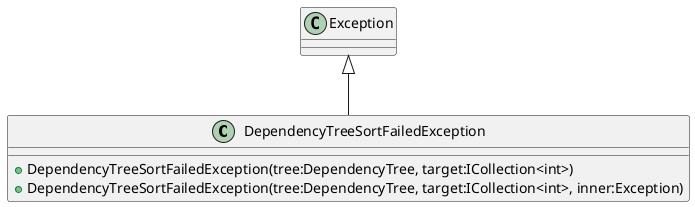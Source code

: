 @startuml
class DependencyTreeSortFailedException {
    + DependencyTreeSortFailedException(tree:DependencyTree, target:ICollection<int>)
    + DependencyTreeSortFailedException(tree:DependencyTree, target:ICollection<int>, inner:Exception)
}
Exception <|-- DependencyTreeSortFailedException
@enduml
